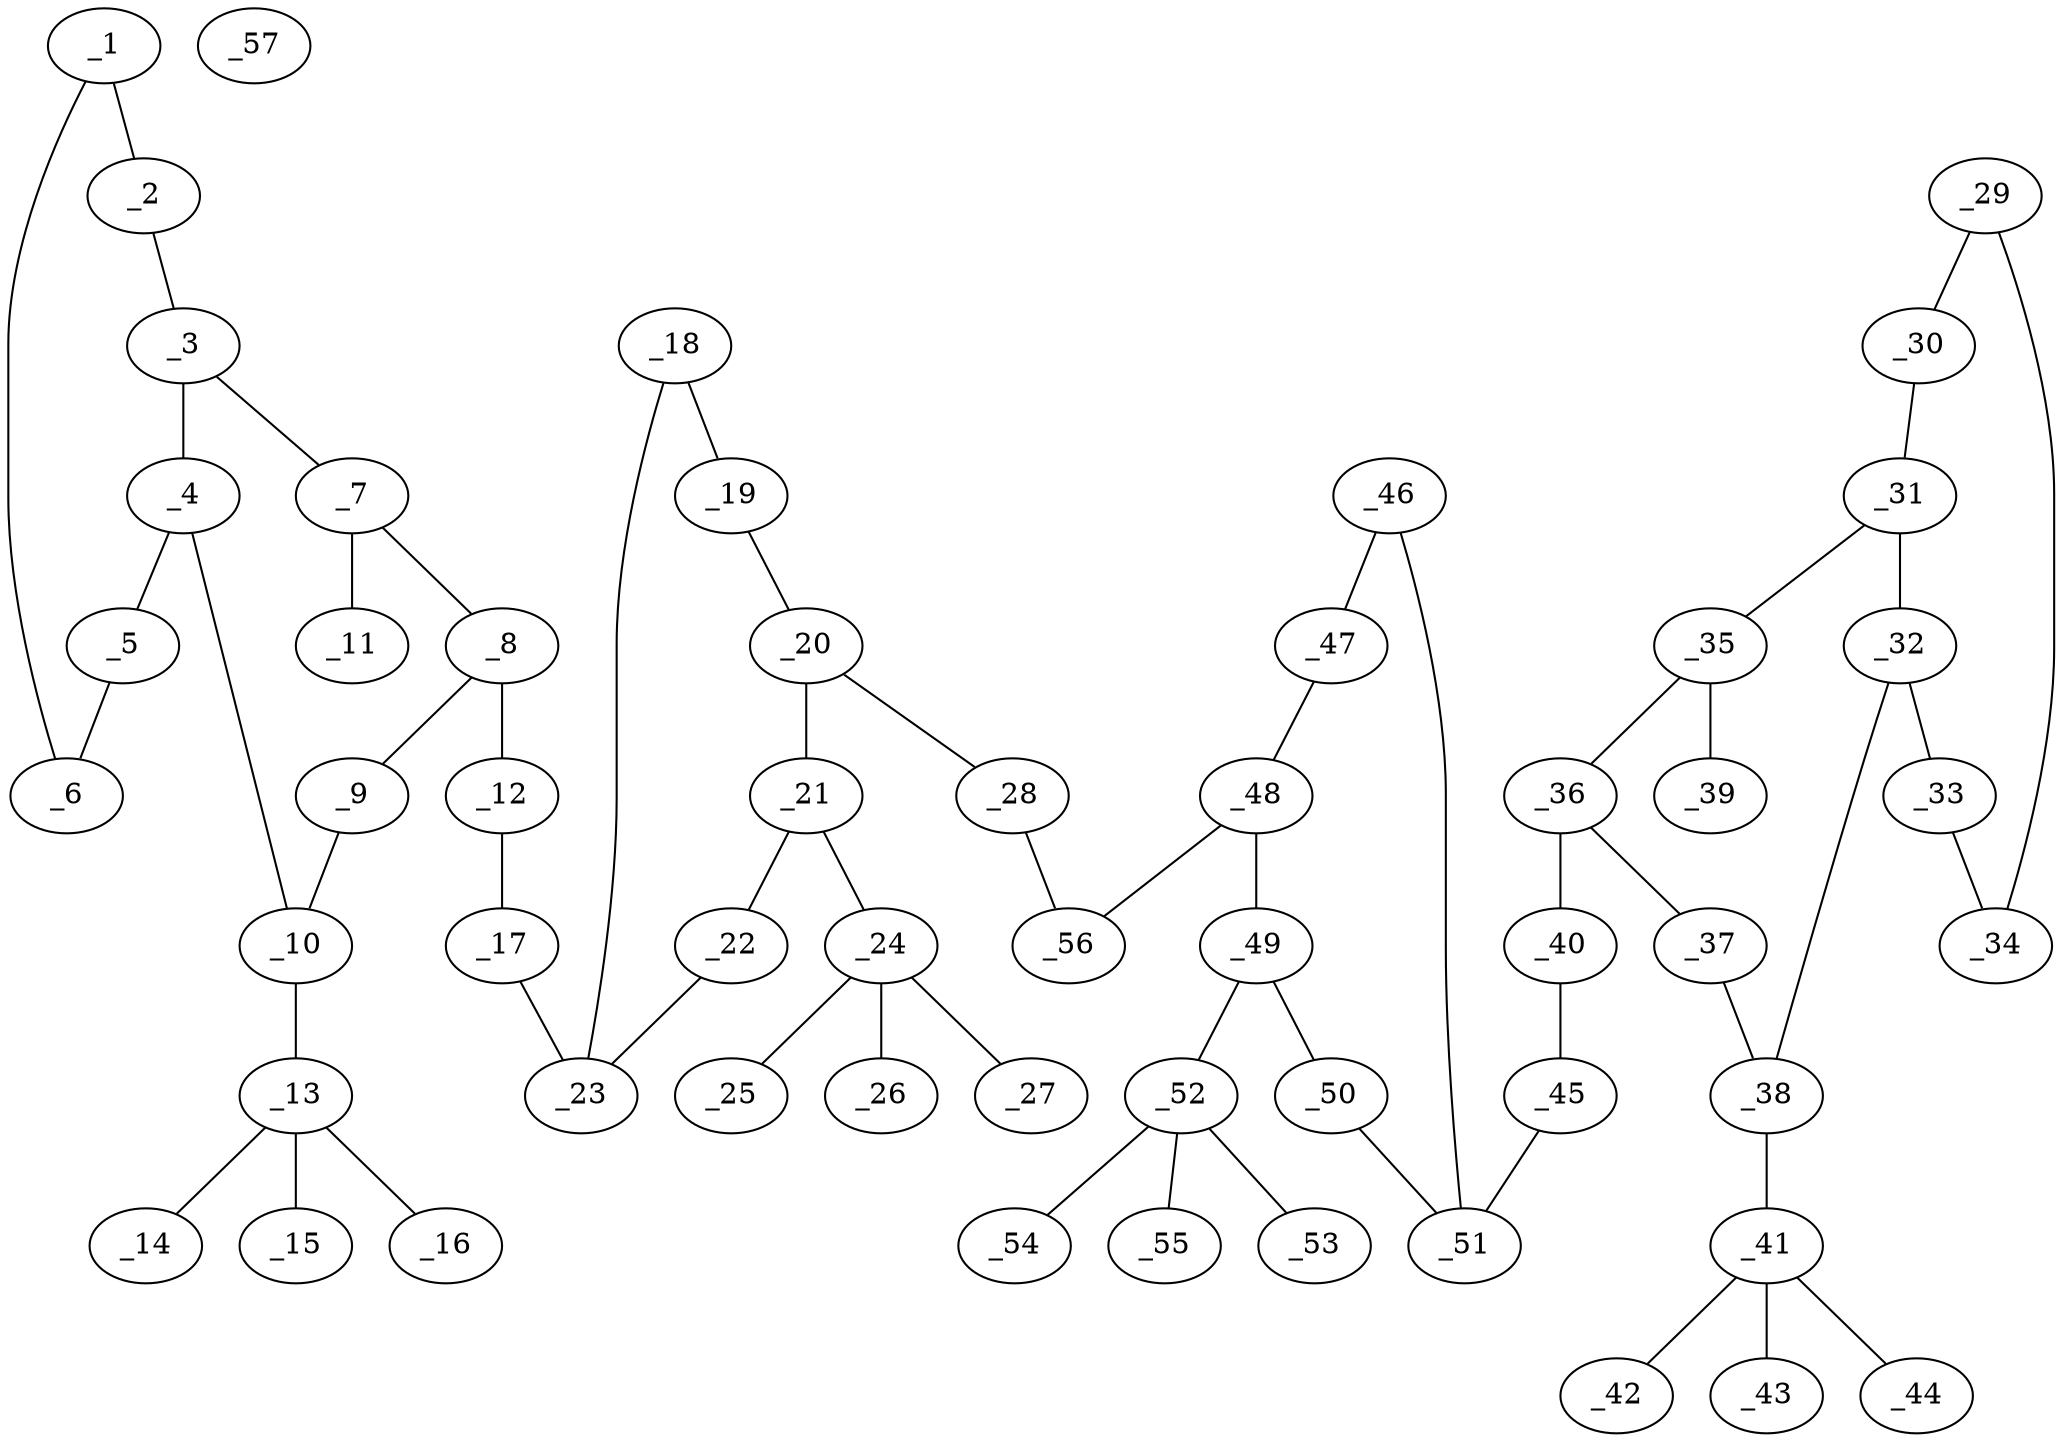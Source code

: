 graph molid642654 {
	_1	 [charge=0,
		chem=1,
		symbol="C  ",
		x=2,
		y="-1.75"];
	_2	 [charge=0,
		chem=4,
		symbol="N  ",
		x="2.866",
		y="-1.25"];
	_1 -- _2	 [valence=1];
	_6	 [charge=0,
		chem=1,
		symbol="C  ",
		x=2,
		y="-2.75"];
	_1 -- _6	 [valence=2];
	_3	 [charge=0,
		chem=1,
		symbol="C  ",
		x="3.7321",
		y="-1.75"];
	_2 -- _3	 [valence=2];
	_4	 [charge=0,
		chem=1,
		symbol="C  ",
		x="3.7321",
		y="-2.75"];
	_3 -- _4	 [valence=1];
	_7	 [charge=0,
		chem=1,
		symbol="C  ",
		x="4.5981",
		y="-1.25"];
	_3 -- _7	 [valence=1];
	_5	 [charge=0,
		chem=1,
		symbol="C  ",
		x="2.866",
		y="-3.25"];
	_4 -- _5	 [valence=2];
	_10	 [charge=0,
		chem=1,
		symbol="C  ",
		x="4.5981",
		y="-3.25"];
	_4 -- _10	 [valence=1];
	_5 -- _6	 [valence=1];
	_8	 [charge=0,
		chem=1,
		symbol="C  ",
		x="5.4641",
		y="-1.75"];
	_7 -- _8	 [valence=2];
	_11	 [charge=0,
		chem=2,
		symbol="O  ",
		x="4.5981",
		y="-0.25"];
	_7 -- _11	 [valence=1];
	_9	 [charge=0,
		chem=1,
		symbol="C  ",
		x="5.4641",
		y="-2.75"];
	_8 -- _9	 [valence=1];
	_12	 [charge=0,
		chem=4,
		symbol="N  ",
		x="6.3301",
		y="-1.25"];
	_8 -- _12	 [valence=1];
	_9 -- _10	 [valence=2];
	_13	 [charge=0,
		chem=5,
		symbol="S  ",
		x="4.5981",
		y="-4.25"];
	_10 -- _13	 [valence=1];
	_17	 [charge=0,
		chem=4,
		symbol="N  ",
		x="7.1962",
		y="-1.75"];
	_12 -- _17	 [valence=2];
	_14	 [charge=0,
		chem=2,
		symbol="O  ",
		x="4.5981",
		y="-5.25"];
	_13 -- _14	 [valence=2];
	_15	 [charge=0,
		chem=2,
		symbol="O  ",
		x="3.5981",
		y="-4.25"];
	_13 -- _15	 [valence=2];
	_16	 [charge=0,
		chem=2,
		symbol="O  ",
		x="5.5981",
		y="-4.25"];
	_13 -- _16	 [valence=1];
	_23	 [charge=0,
		chem=1,
		symbol="C  ",
		x="8.0622",
		y="-1.25"];
	_17 -- _23	 [valence=1];
	_18	 [charge=0,
		chem=1,
		symbol="C  ",
		x="8.9282",
		y="-1.75"];
	_19	 [charge=0,
		chem=1,
		symbol="C  ",
		x="9.7942",
		y="-1.25"];
	_18 -- _19	 [valence=2];
	_18 -- _23	 [valence=1];
	_20	 [charge=0,
		chem=1,
		symbol="C  ",
		x="9.7942",
		y="-0.25"];
	_19 -- _20	 [valence=1];
	_21	 [charge=0,
		chem=1,
		symbol="C  ",
		x="8.9282",
		y="0.25"];
	_20 -- _21	 [valence=2];
	_28	 [charge=0,
		chem=1,
		symbol="C  ",
		x="10.6603",
		y="0.25"];
	_20 -- _28	 [valence=1];
	_22	 [charge=0,
		chem=1,
		symbol="C  ",
		x="8.0622",
		y="-0.25"];
	_21 -- _22	 [valence=1];
	_24	 [charge=0,
		chem=5,
		symbol="S  ",
		x="8.9282",
		y="1.25"];
	_21 -- _24	 [valence=1];
	_22 -- _23	 [valence=2];
	_25	 [charge=0,
		chem=2,
		symbol="O  ",
		x="8.9282",
		y="2.25"];
	_24 -- _25	 [valence=2];
	_26	 [charge=0,
		chem=2,
		symbol="O  ",
		x="9.9282",
		y="1.25"];
	_24 -- _26	 [valence=2];
	_27	 [charge=0,
		chem=2,
		symbol="O  ",
		x="7.9282",
		y="1.25"];
	_24 -- _27	 [valence=1];
	_56	 [charge=0,
		chem=1,
		symbol="C  ",
		x="11.5263",
		y="-0.25"];
	_28 -- _56	 [valence=1];
	_29	 [charge=0,
		chem=1,
		symbol="C  ",
		x="20.1865",
		y="1.75"];
	_30	 [charge=0,
		chem=4,
		symbol="N  ",
		x="19.3205",
		y="1.25"];
	_29 -- _30	 [valence=2];
	_34	 [charge=0,
		chem=1,
		symbol="C  ",
		x="20.1866",
		y="2.75"];
	_29 -- _34	 [valence=1];
	_31	 [charge=0,
		chem=1,
		symbol="C  ",
		x="18.4545",
		y="1.75"];
	_30 -- _31	 [valence=1];
	_32	 [charge=0,
		chem=1,
		symbol="C  ",
		x="18.4545",
		y="2.75"];
	_31 -- _32	 [valence=1];
	_35	 [charge=0,
		chem=1,
		symbol="C  ",
		x="17.5885",
		y="1.25"];
	_31 -- _35	 [valence=2];
	_33	 [charge=0,
		chem=1,
		symbol="C  ",
		x="19.3205",
		y="3.25"];
	_32 -- _33	 [valence=1];
	_38	 [charge=0,
		chem=1,
		symbol="C  ",
		x="17.5885",
		y="3.25"];
	_32 -- _38	 [valence=2];
	_33 -- _34	 [valence=2];
	_36	 [charge=0,
		chem=1,
		symbol="C  ",
		x="16.7224",
		y="1.75"];
	_35 -- _36	 [valence=1];
	_39	 [charge=0,
		chem=2,
		symbol="O  ",
		x="17.5885",
		y="0.25"];
	_35 -- _39	 [valence=1];
	_37	 [charge=0,
		chem=1,
		symbol="C  ",
		x="16.7225",
		y="2.75"];
	_36 -- _37	 [valence=2];
	_40	 [charge=0,
		chem=4,
		symbol="N  ",
		x="15.8564",
		y="1.25"];
	_36 -- _40	 [valence=1];
	_37 -- _38	 [valence=1];
	_41	 [charge=0,
		chem=5,
		symbol="S  ",
		x="17.5885",
		y="4.25"];
	_38 -- _41	 [valence=1];
	_45	 [charge=0,
		chem=4,
		symbol="N  ",
		x="14.9904",
		y="1.75"];
	_40 -- _45	 [valence=2];
	_42	 [charge=0,
		chem=2,
		symbol="O  ",
		x="17.5885",
		y="5.25"];
	_41 -- _42	 [valence=2];
	_43	 [charge=0,
		chem=2,
		symbol="O  ",
		x="18.5885",
		y="4.25"];
	_41 -- _43	 [valence=2];
	_44	 [charge=0,
		chem=2,
		symbol="O  ",
		x="16.5885",
		y="4.25"];
	_41 -- _44	 [valence=1];
	_51	 [charge=0,
		chem=1,
		symbol="C  ",
		x="14.1244",
		y="1.25"];
	_45 -- _51	 [valence=1];
	_46	 [charge=0,
		chem=1,
		symbol="C  ",
		x="14.1244",
		y="0.25"];
	_47	 [charge=0,
		chem=1,
		symbol="C  ",
		x="13.2583",
		y="-0.25"];
	_46 -- _47	 [valence=2];
	_46 -- _51	 [valence=1];
	_48	 [charge=0,
		chem=1,
		symbol="C  ",
		x="12.3923",
		y="0.25"];
	_47 -- _48	 [valence=1];
	_49	 [charge=0,
		chem=1,
		symbol="C  ",
		x="12.3923",
		y="1.25"];
	_48 -- _49	 [valence=2];
	_48 -- _56	 [valence=1];
	_50	 [charge=0,
		chem=1,
		symbol="C  ",
		x="13.2583",
		y="1.75"];
	_49 -- _50	 [valence=1];
	_52	 [charge=0,
		chem=5,
		symbol="S  ",
		x="11.5263",
		y="1.75"];
	_49 -- _52	 [valence=1];
	_50 -- _51	 [valence=2];
	_53	 [charge=0,
		chem=2,
		symbol="O  ",
		x="12.0263",
		y="2.616"];
	_52 -- _53	 [valence=2];
	_54	 [charge=0,
		chem=2,
		symbol="O  ",
		x="11.0263",
		y="0.884"];
	_52 -- _54	 [valence=2];
	_55	 [charge=0,
		chem=2,
		symbol="O  ",
		x="10.6603",
		y="2.25"];
	_52 -- _55	 [valence=1];
	_57	 [charge=0,
		chem=29,
		symbol="Na ",
		x="22.1866",
		y=0];
}
